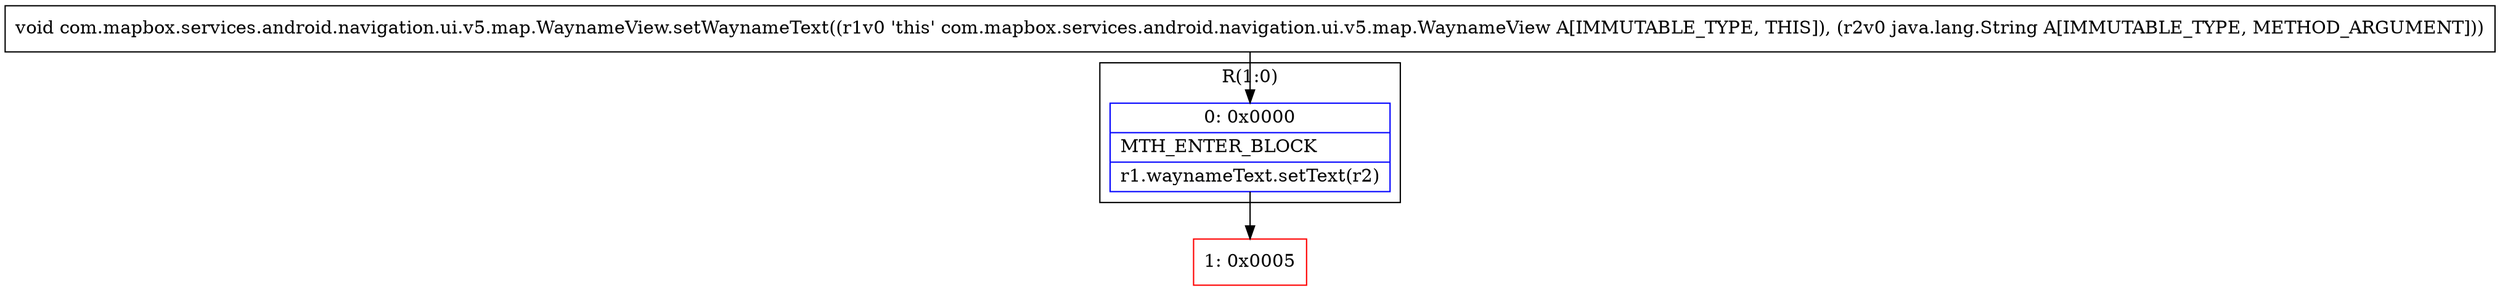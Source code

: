 digraph "CFG forcom.mapbox.services.android.navigation.ui.v5.map.WaynameView.setWaynameText(Ljava\/lang\/String;)V" {
subgraph cluster_Region_1756378608 {
label = "R(1:0)";
node [shape=record,color=blue];
Node_0 [shape=record,label="{0\:\ 0x0000|MTH_ENTER_BLOCK\l|r1.waynameText.setText(r2)\l}"];
}
Node_1 [shape=record,color=red,label="{1\:\ 0x0005}"];
MethodNode[shape=record,label="{void com.mapbox.services.android.navigation.ui.v5.map.WaynameView.setWaynameText((r1v0 'this' com.mapbox.services.android.navigation.ui.v5.map.WaynameView A[IMMUTABLE_TYPE, THIS]), (r2v0 java.lang.String A[IMMUTABLE_TYPE, METHOD_ARGUMENT])) }"];
MethodNode -> Node_0;
Node_0 -> Node_1;
}

